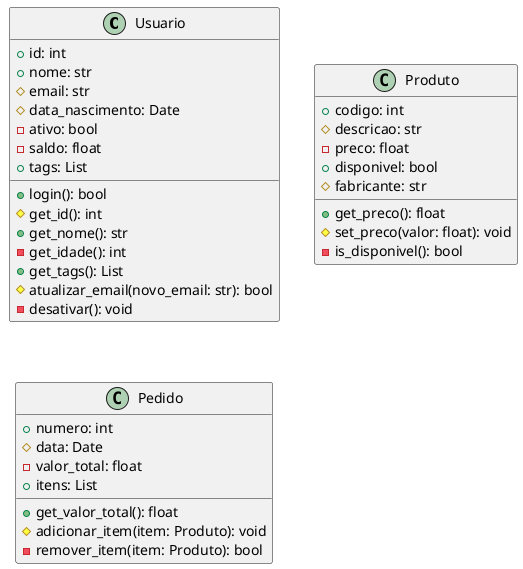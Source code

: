 @startuml exemplo_classes
class Usuario {
  +id: int
  +nome: str
  #email: str
  #data_nascimento: Date
  -ativo: bool
  -saldo: float
  +tags: List
  +login(): bool
  #get_id(): int
  +get_nome(): str
  -get_idade(): int
  +get_tags(): List
  #atualizar_email(novo_email: str): bool
  -desativar(): void
}
class Produto {
  +codigo: int
  #descricao: str
  -preco: float
  +disponivel: bool
  #fabricante: str
  +get_preco(): float
  #set_preco(valor: float): void
  -is_disponivel(): bool
}
class Pedido {
  +numero: int
  #data: Date
  -valor_total: float
  +itens: List
  +get_valor_total(): float
  #adicionar_item(item: Produto): void
  -remover_item(item: Produto): bool
}
@enduml
